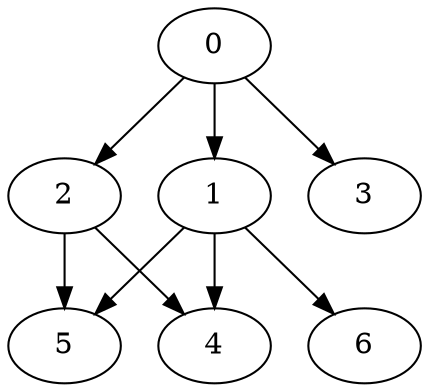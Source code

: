 digraph "OutTree-Balanced-MaxBf-3_Nodes_7_CCR_2.0_WeightType_Random" {
	0	 [Weight=5];
	1	 [Weight=6];
	0 -> 1	 [Weight=15];
	2	 [Weight=5];
	0 -> 2	 [Weight=11];
	3	 [Weight=6];
	0 -> 3	 [Weight=11];
	4	 [Weight=4];
	1 -> 4	 [Weight=19];
	5	 [Weight=7];
	1 -> 5	 [Weight=4];
	6	 [Weight=7];
	1 -> 6	 [Weight=21];
	2 -> 4	 [Weight=6];
	2 -> 5	 [Weight=8];
}
